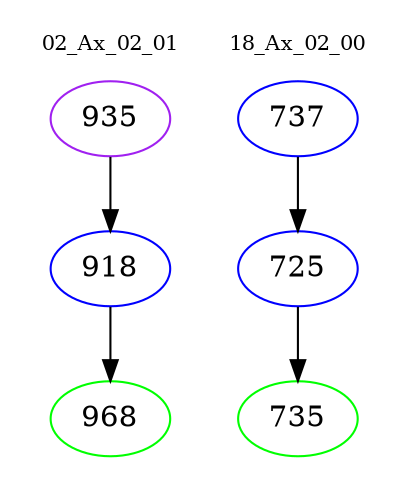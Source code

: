 digraph{
subgraph cluster_0 {
color = white
label = "02_Ax_02_01";
fontsize=10;
T0_935 [label="935", color="purple"]
T0_935 -> T0_918 [color="black"]
T0_918 [label="918", color="blue"]
T0_918 -> T0_968 [color="black"]
T0_968 [label="968", color="green"]
}
subgraph cluster_1 {
color = white
label = "18_Ax_02_00";
fontsize=10;
T1_737 [label="737", color="blue"]
T1_737 -> T1_725 [color="black"]
T1_725 [label="725", color="blue"]
T1_725 -> T1_735 [color="black"]
T1_735 [label="735", color="green"]
}
}
